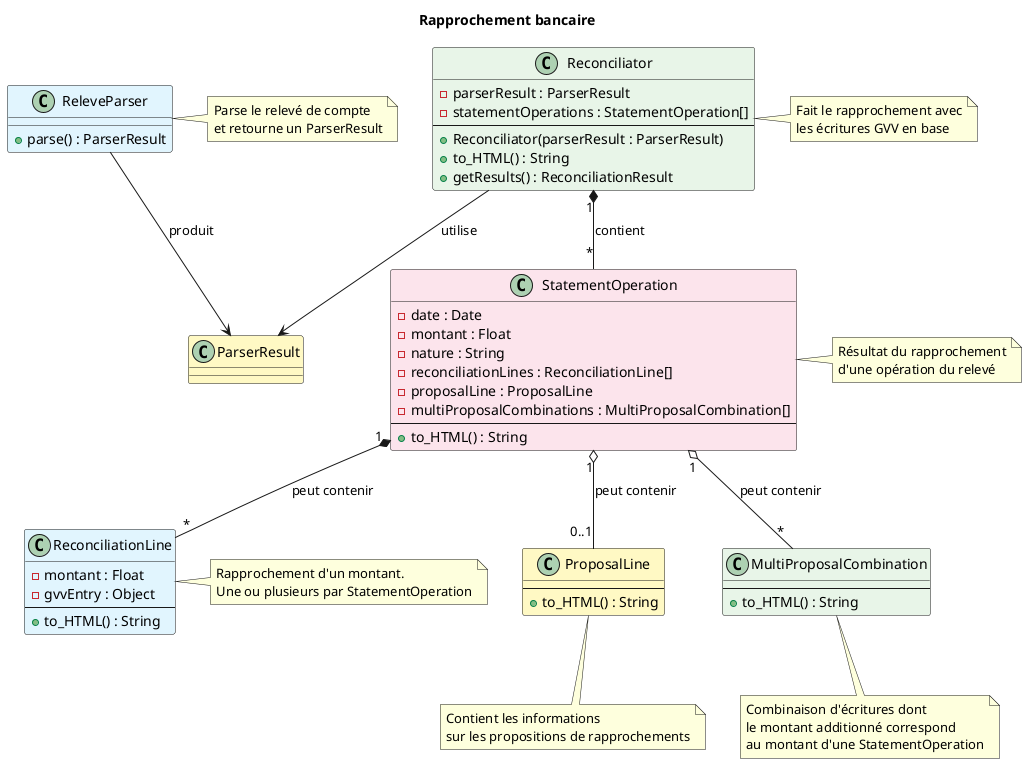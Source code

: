 @startuml reconciliation_schema

!define LIGHTBLUE #E1F5FE
!define LIGHTGREEN #E8F5E8
!define LIGHTYELLOW #FFF9C4
!define LIGHTPINK #FCE4EC

title Rapprochement bancaire

class ReleveParser LIGHTBLUE {
    +parse() : ParserResult
}

class ParserResult LIGHTYELLOW {
    ' Structure contenant les éléments identifiés
    ' dans le relevé de compte
}

class Reconciliator LIGHTGREEN {
    -parserResult : ParserResult
    -statementOperations : StatementOperation[]
    --
    +Reconciliator(parserResult : ParserResult)
    +to_HTML() : String
    +getResults() : ReconciliationResult
}

class StatementOperation LIGHTPINK {
    -date : Date
    -montant : Float
    -nature : String
    -reconciliationLines : ReconciliationLine[]
    -proposalLine : ProposalLine
    -multiProposalCombinations : MultiProposalCombination[]
    --
    +to_HTML() : String
}

class ReconciliationLine LIGHTBLUE {
    -montant : Float
    -gvvEntry : Object
    --
    +to_HTML() : String
}

class ProposalLine LIGHTYELLOW {
    ' Contient les informations sur les
    ' propositions de rapprochements
    --
    +to_HTML() : String
}

class MultiProposalCombination LIGHTGREEN {
    ' Combinaison d'écritures dont le montant
    ' additionné correspond à la somme d'un
    ' élément de relevé (StatementOperation)
    --
    +to_HTML() : String
}

' Relations
ReleveParser --> ParserResult : "produit"
Reconciliator --> ParserResult : "utilise"
Reconciliator "1" *-- "*" StatementOperation : "contient"
StatementOperation "1" *-- "*" ReconciliationLine : "peut contenir"
StatementOperation "1" o-- "0..1" ProposalLine : "peut contenir"
StatementOperation "1" o-- "*" MultiProposalCombination : "peut contenir"

' Notes explicatives
note right of ReleveParser : Parse le relevé de compte\net retourne un ParserResult
note right of Reconciliator : Fait le rapprochement avec\nles écritures GVV en base
note right of StatementOperation : Résultat du rapprochement\nd'une opération du relevé
note right of ReconciliationLine : Rapprochement d'un montant.\nUne ou plusieurs par StatementOperation
note bottom of ProposalLine : Contient les informations\nsur les propositions de rapprochements
note bottom of MultiProposalCombination : Combinaison d'écritures dont\nle montant additionné correspond\nau montant d'une StatementOperation

@enduml
